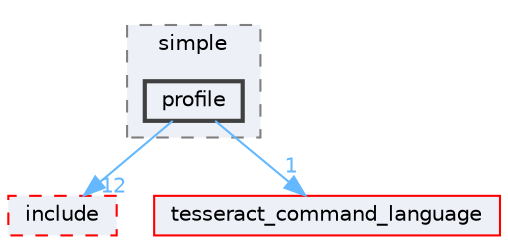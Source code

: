 digraph "tesseract_motion_planners/core/src/simple/profile"
{
 // LATEX_PDF_SIZE
  bgcolor="transparent";
  edge [fontname=Helvetica,fontsize=10,labelfontname=Helvetica,labelfontsize=10];
  node [fontname=Helvetica,fontsize=10,shape=box,height=0.2,width=0.4];
  compound=true
  subgraph clusterdir_939277221587f2f0bdac73a0808b39fa {
    graph [ bgcolor="#edf0f7", pencolor="grey50", label="simple", fontname=Helvetica,fontsize=10 style="filled,dashed", URL="dir_939277221587f2f0bdac73a0808b39fa.html",tooltip=""]
  dir_4f82bf6ac79a9fb57af6afb301026434 [label="profile", fillcolor="#edf0f7", color="grey25", style="filled,bold", URL="dir_4f82bf6ac79a9fb57af6afb301026434.html",tooltip=""];
  }
  dir_d1e60de41e683bed0b92ca30d9c9d9c7 [label="include", fillcolor="#edf0f7", color="red", style="filled,dashed", URL="dir_d1e60de41e683bed0b92ca30d9c9d9c7.html",tooltip=""];
  dir_fa47c2fa9b13a12fc195f1b83854b816 [label="tesseract_command_language", fillcolor="#edf0f7", color="red", style="filled", URL="dir_fa47c2fa9b13a12fc195f1b83854b816.html",tooltip=""];
  dir_4f82bf6ac79a9fb57af6afb301026434->dir_d1e60de41e683bed0b92ca30d9c9d9c7 [headlabel="12", labeldistance=1.5 headhref="dir_000024_000010.html" color="steelblue1" fontcolor="steelblue1"];
  dir_4f82bf6ac79a9fb57af6afb301026434->dir_fa47c2fa9b13a12fc195f1b83854b816 [headlabel="1", labeldistance=1.5 headhref="dir_000024_000048.html" color="steelblue1" fontcolor="steelblue1"];
}
